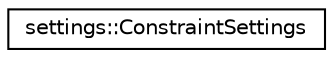 digraph "Graphical Class Hierarchy"
{
 // LATEX_PDF_SIZE
  edge [fontname="Helvetica",fontsize="10",labelfontname="Helvetica",labelfontsize="10"];
  node [fontname="Helvetica",fontsize="10",shape=record];
  rankdir="LR";
  Node0 [label="settings::ConstraintSettings",height=0.2,width=0.4,color="black", fillcolor="white", style="filled",URL="$classsettings_1_1ConstraintSettings.html",tooltip="static class to store settings of the constraints"];
}
